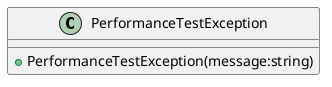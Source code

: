 @startuml
class PerformanceTestException {
    + PerformanceTestException(message:string)
}
@enduml
